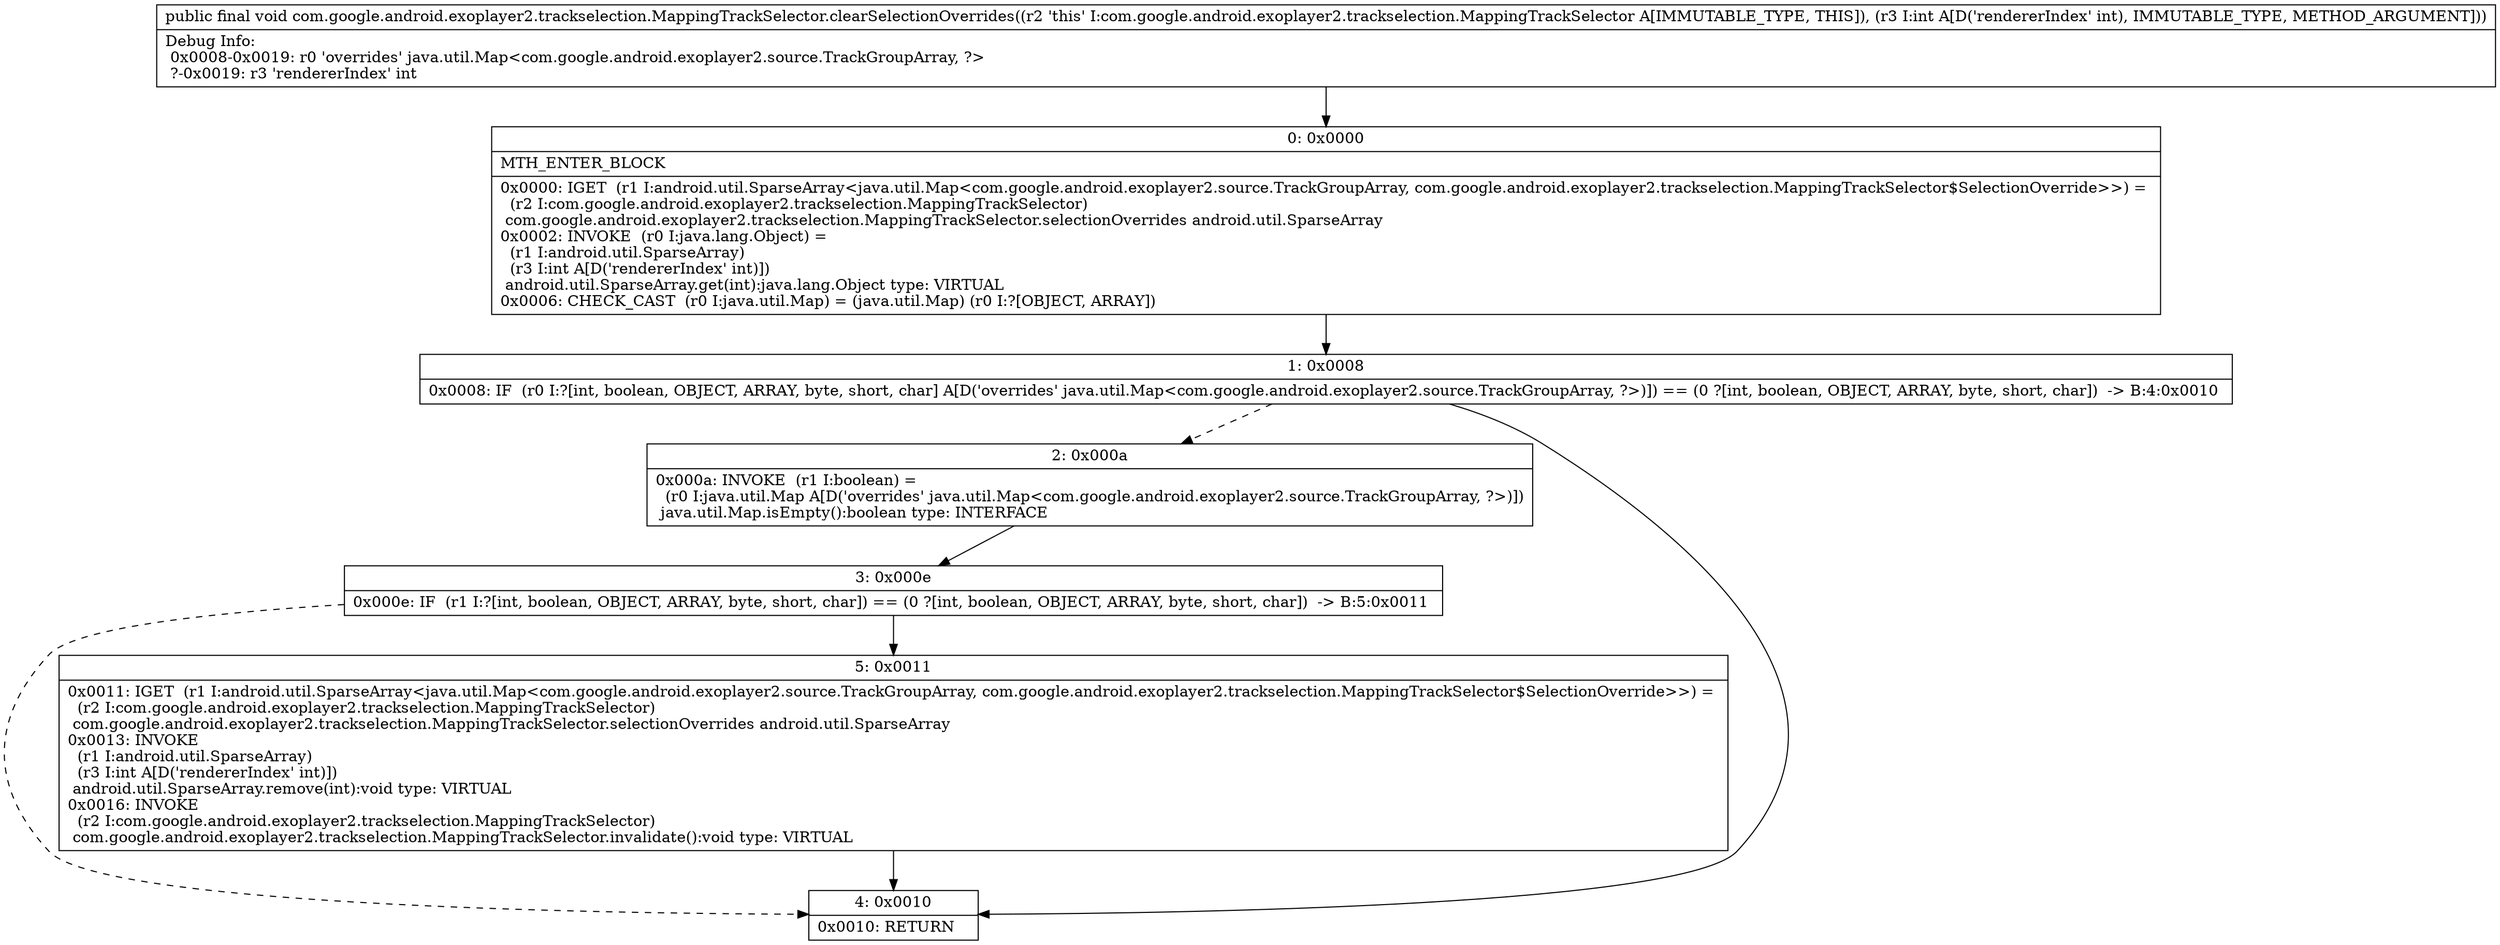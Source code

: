 digraph "CFG forcom.google.android.exoplayer2.trackselection.MappingTrackSelector.clearSelectionOverrides(I)V" {
Node_0 [shape=record,label="{0\:\ 0x0000|MTH_ENTER_BLOCK\l|0x0000: IGET  (r1 I:android.util.SparseArray\<java.util.Map\<com.google.android.exoplayer2.source.TrackGroupArray, com.google.android.exoplayer2.trackselection.MappingTrackSelector$SelectionOverride\>\>) = \l  (r2 I:com.google.android.exoplayer2.trackselection.MappingTrackSelector)\l com.google.android.exoplayer2.trackselection.MappingTrackSelector.selectionOverrides android.util.SparseArray \l0x0002: INVOKE  (r0 I:java.lang.Object) = \l  (r1 I:android.util.SparseArray)\l  (r3 I:int A[D('rendererIndex' int)])\l android.util.SparseArray.get(int):java.lang.Object type: VIRTUAL \l0x0006: CHECK_CAST  (r0 I:java.util.Map) = (java.util.Map) (r0 I:?[OBJECT, ARRAY]) \l}"];
Node_1 [shape=record,label="{1\:\ 0x0008|0x0008: IF  (r0 I:?[int, boolean, OBJECT, ARRAY, byte, short, char] A[D('overrides' java.util.Map\<com.google.android.exoplayer2.source.TrackGroupArray, ?\>)]) == (0 ?[int, boolean, OBJECT, ARRAY, byte, short, char])  \-\> B:4:0x0010 \l}"];
Node_2 [shape=record,label="{2\:\ 0x000a|0x000a: INVOKE  (r1 I:boolean) = \l  (r0 I:java.util.Map A[D('overrides' java.util.Map\<com.google.android.exoplayer2.source.TrackGroupArray, ?\>)])\l java.util.Map.isEmpty():boolean type: INTERFACE \l}"];
Node_3 [shape=record,label="{3\:\ 0x000e|0x000e: IF  (r1 I:?[int, boolean, OBJECT, ARRAY, byte, short, char]) == (0 ?[int, boolean, OBJECT, ARRAY, byte, short, char])  \-\> B:5:0x0011 \l}"];
Node_4 [shape=record,label="{4\:\ 0x0010|0x0010: RETURN   \l}"];
Node_5 [shape=record,label="{5\:\ 0x0011|0x0011: IGET  (r1 I:android.util.SparseArray\<java.util.Map\<com.google.android.exoplayer2.source.TrackGroupArray, com.google.android.exoplayer2.trackselection.MappingTrackSelector$SelectionOverride\>\>) = \l  (r2 I:com.google.android.exoplayer2.trackselection.MappingTrackSelector)\l com.google.android.exoplayer2.trackselection.MappingTrackSelector.selectionOverrides android.util.SparseArray \l0x0013: INVOKE  \l  (r1 I:android.util.SparseArray)\l  (r3 I:int A[D('rendererIndex' int)])\l android.util.SparseArray.remove(int):void type: VIRTUAL \l0x0016: INVOKE  \l  (r2 I:com.google.android.exoplayer2.trackselection.MappingTrackSelector)\l com.google.android.exoplayer2.trackselection.MappingTrackSelector.invalidate():void type: VIRTUAL \l}"];
MethodNode[shape=record,label="{public final void com.google.android.exoplayer2.trackselection.MappingTrackSelector.clearSelectionOverrides((r2 'this' I:com.google.android.exoplayer2.trackselection.MappingTrackSelector A[IMMUTABLE_TYPE, THIS]), (r3 I:int A[D('rendererIndex' int), IMMUTABLE_TYPE, METHOD_ARGUMENT]))  | Debug Info:\l  0x0008\-0x0019: r0 'overrides' java.util.Map\<com.google.android.exoplayer2.source.TrackGroupArray, ?\>\l  ?\-0x0019: r3 'rendererIndex' int\l}"];
MethodNode -> Node_0;
Node_0 -> Node_1;
Node_1 -> Node_2[style=dashed];
Node_1 -> Node_4;
Node_2 -> Node_3;
Node_3 -> Node_4[style=dashed];
Node_3 -> Node_5;
Node_5 -> Node_4;
}


